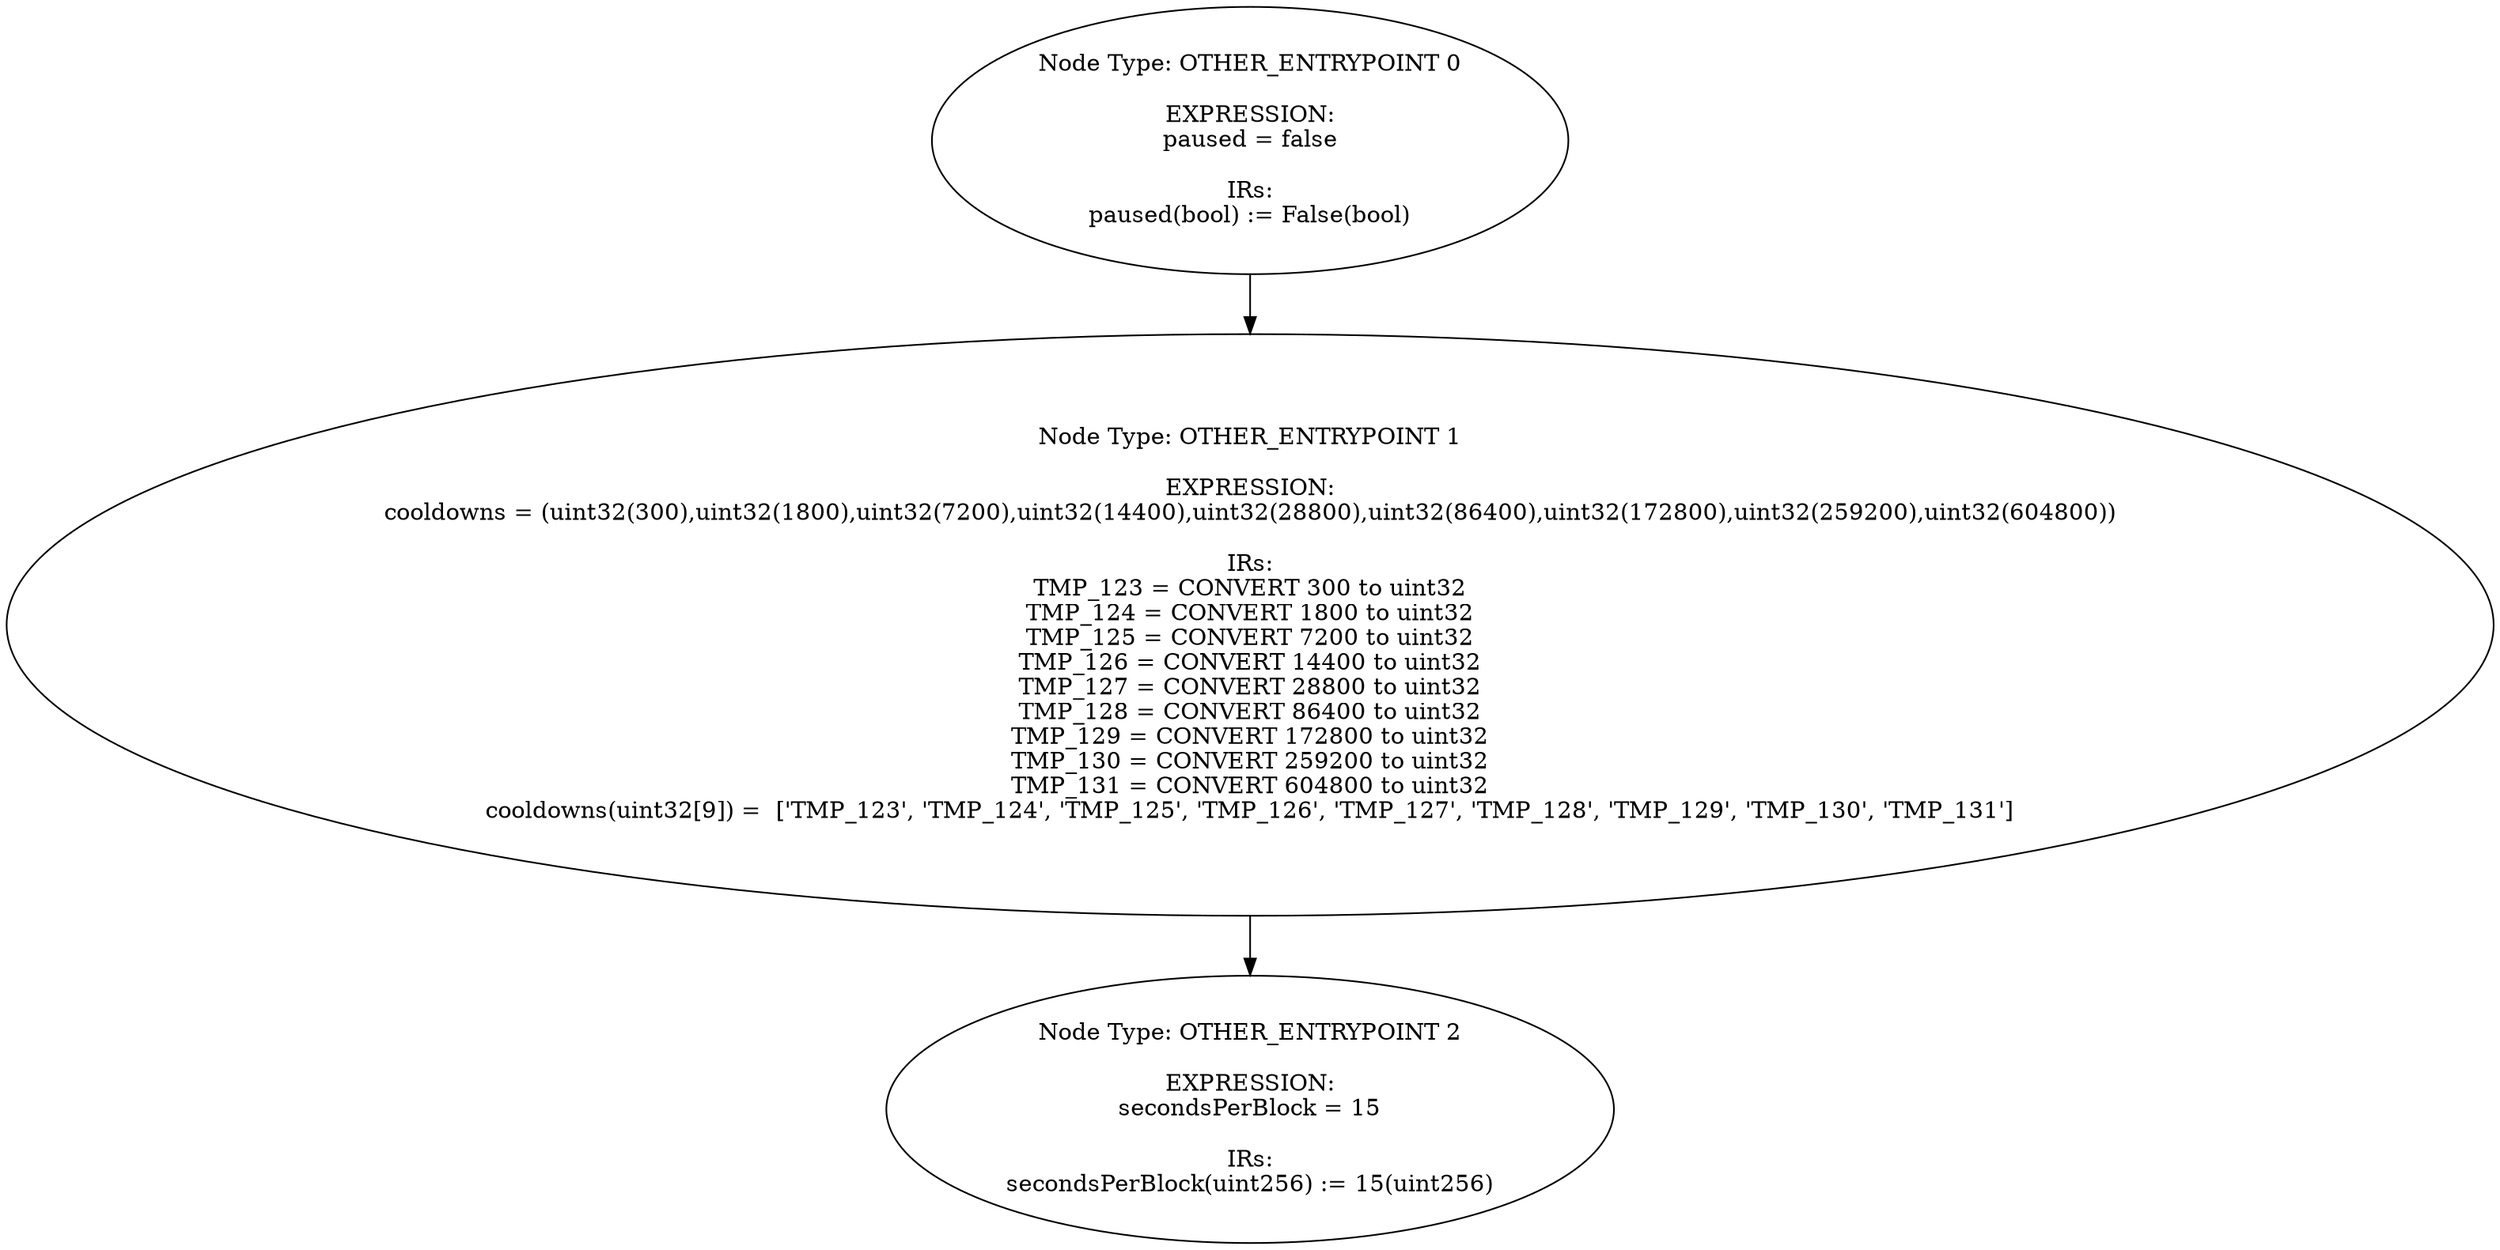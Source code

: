 digraph{
0[label="Node Type: OTHER_ENTRYPOINT 0

EXPRESSION:
paused = false

IRs:
paused(bool) := False(bool)"];
0->1;
1[label="Node Type: OTHER_ENTRYPOINT 1

EXPRESSION:
cooldowns = (uint32(300),uint32(1800),uint32(7200),uint32(14400),uint32(28800),uint32(86400),uint32(172800),uint32(259200),uint32(604800))

IRs:
TMP_123 = CONVERT 300 to uint32
TMP_124 = CONVERT 1800 to uint32
TMP_125 = CONVERT 7200 to uint32
TMP_126 = CONVERT 14400 to uint32
TMP_127 = CONVERT 28800 to uint32
TMP_128 = CONVERT 86400 to uint32
TMP_129 = CONVERT 172800 to uint32
TMP_130 = CONVERT 259200 to uint32
TMP_131 = CONVERT 604800 to uint32
cooldowns(uint32[9]) =  ['TMP_123', 'TMP_124', 'TMP_125', 'TMP_126', 'TMP_127', 'TMP_128', 'TMP_129', 'TMP_130', 'TMP_131']"];
1->2;
2[label="Node Type: OTHER_ENTRYPOINT 2

EXPRESSION:
secondsPerBlock = 15

IRs:
secondsPerBlock(uint256) := 15(uint256)"];
}
